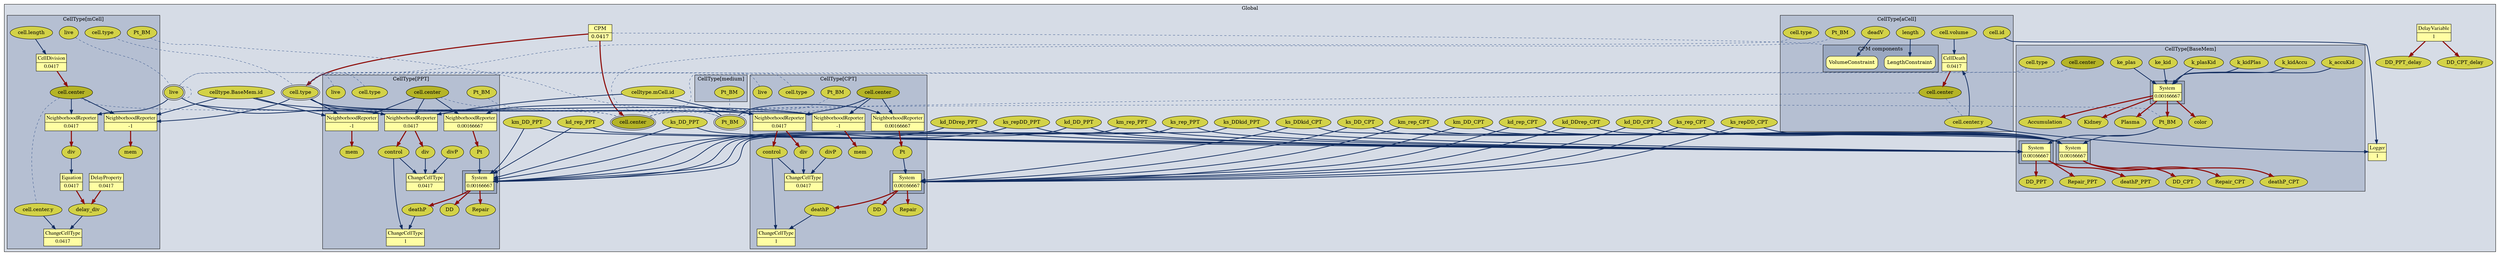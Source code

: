digraph {
compound=true;
subgraph cluster{
labelloc="t";label="Global";bgcolor="#2341782f"
node[style=filled,fillcolor="#fffea3"]
DelayVariable_0_1[ shape=plain, label=<<font face="times" point-size="15"><table cellborder="0" border="1" cellspacing="0" cellpadding="3" align="center">
<tr><td>DelayVariable</td></tr>
<hr/>
<tr><td>1</td></tr></table></font>>, URL="morph://MorpheusModel/Global/DelayVariable[0]" ]
DelayVariable_0_1[ shape=plain, label=<<font face="times" point-size="15"><table cellborder="0" border="1" cellspacing="0" cellpadding="3" align="center">
<tr><td>DelayVariable</td></tr>
<hr/>
<tr><td>1</td></tr></table></font>>, URL="morph://MorpheusModel/Global/DelayVariable[1]" ]
CPM_0_0_0417 [shape=record, label="{CPM|0.0417}", URL="morph://MorpheusModel/CPM" ]
Logger_0_1[ shape=plain, label=<<font face="times" point-size="15"><table cellborder="0" border="1" cellspacing="0" cellpadding="3" align="center">
<tr><td>Logger</td></tr>
<hr/>
<tr><td>1</td></tr></table></font>>, URL="morph://MorpheusModel/Analysis/Logger" ]
DD_CPT_delay_0[label="DD_CPT_delay", fillcolor="#d3d247"]
DD_PPT_delay_0[label="DD_PPT_delay", fillcolor="#d3d247"]
Pt_BM_0[label="Pt_BM", fillcolor="#d3d247",peripheries=2]
cell_center_0[label="cell.center", fillcolor="#b5b426",peripheries=2]
cell_type_0[label="cell.type", fillcolor="#d3d247",peripheries=2]
celltype_BaseMem_id_0[label="celltype.BaseMem.id", fillcolor="#d3d247"]
celltype_mCell_id_0[label="celltype.mCell.id", fillcolor="#d3d247"]
kd_DD_CPT_0[label="kd_DD_CPT", fillcolor="#d3d247", URL="morph://MorpheusModel/Global/Constant[13]"]
kd_DD_PPT_0[label="kd_DD_PPT", fillcolor="#d3d247", URL="morph://MorpheusModel/Global/Constant[4]"]
kd_DDrep_CPT_0[label="kd_DDrep_CPT", fillcolor="#d3d247", URL="morph://MorpheusModel/Global/Constant[12]"]
kd_DDrep_PPT_0[label="kd_DDrep_PPT", fillcolor="#d3d247", URL="morph://MorpheusModel/Global/Constant[3]"]
kd_rep_CPT_0[label="kd_rep_CPT", fillcolor="#d3d247", URL="morph://MorpheusModel/Global/Constant[16]"]
kd_rep_PPT_0[label="kd_rep_PPT", fillcolor="#d3d247", URL="morph://MorpheusModel/Global/Constant[7]"]
km_DD_CPT_0[label="km_DD_CPT", fillcolor="#d3d247", URL="morph://MorpheusModel/Global/Constant[17]"]
km_DD_PPT_0[label="km_DD_PPT", fillcolor="#d3d247", URL="morph://MorpheusModel/Global/Constant[8]"]
km_rep_CPT_0[label="km_rep_CPT", fillcolor="#d3d247", URL="morph://MorpheusModel/Global/Constant[18]"]
km_rep_PPT_0[label="km_rep_PPT", fillcolor="#d3d247", URL="morph://MorpheusModel/Global/Constant[9]"]
ks_DD_CPT_0[label="ks_DD_CPT", fillcolor="#d3d247", URL="morph://MorpheusModel/Global/Constant[10]"]
ks_DD_PPT_0[label="ks_DD_PPT", fillcolor="#d3d247", URL="morph://MorpheusModel/Global/Constant[1]"]
ks_DDkid_CPT_0[label="ks_DDkid_CPT", fillcolor="#d3d247", URL="morph://MorpheusModel/Global/Constant[11]"]
ks_DDkid_PPT_0[label="ks_DDkid_PPT", fillcolor="#d3d247", URL="morph://MorpheusModel/Global/Constant[2]"]
ks_repDD_CPT_0[label="ks_repDD_CPT", fillcolor="#d3d247", URL="morph://MorpheusModel/Global/Constant[15]"]
ks_repDD_PPT_0[label="ks_repDD_PPT", fillcolor="#d3d247", URL="morph://MorpheusModel/Global/Constant[6]"]
ks_rep_CPT_0[label="ks_rep_CPT", fillcolor="#d3d247", URL="morph://MorpheusModel/Global/Constant[14]"]
ks_rep_PPT_0[label="ks_rep_PPT", fillcolor="#d3d247", URL="morph://MorpheusModel/Global/Constant[5]"]
live_0[label="live", fillcolor="#d3d247",peripheries=2]
subgraph cluster_1 {
label="CellType[CPT]";
ChangeCellType_1_1[ shape=plain, label=<<font face="times" point-size="15"><table cellborder="0" border="1" cellspacing="0" cellpadding="3" align="center">
<tr><td>ChangeCellType</td></tr>
<hr/>
<tr><td>1</td></tr></table></font>>, URL="morph://MorpheusModel/CellTypes/CellType[0]/ChangeCellType[0]" ]
ChangeCellType_1_0_0417[ shape=plain, label=<<font face="times" point-size="15"><table cellborder="0" border="1" cellspacing="0" cellpadding="3" align="center">
<tr><td>ChangeCellType</td></tr>
<hr/>
<tr><td>0.0417</td></tr></table></font>>, URL="morph://MorpheusModel/CellTypes/CellType[0]/ChangeCellType[1]" ]
NeighborhoodReporter_1_0_0417[ shape=plain, label=<<font face="times" point-size="15"><table cellborder="0" border="1" cellspacing="0" cellpadding="3" align="center">
<tr><td>NeighborhoodReporter</td></tr>
<hr/>
<tr><td>0.0417</td></tr></table></font>>, URL="morph://MorpheusModel/CellTypes/CellType[0]/NeighborhoodReporter[0]" ]
NeighborhoodReporter_1_0_0417[ shape=plain, label=<<font face="times" point-size="15"><table cellborder="0" border="1" cellspacing="0" cellpadding="3" align="center">
<tr><td>NeighborhoodReporter</td></tr>
<hr/>
<tr><td>0.0417</td></tr></table></font>>, URL="morph://MorpheusModel/CellTypes/CellType[0]/NeighborhoodReporter[1]" ]
NeighborhoodReporter_1_0[ shape=plain, label=<<font face="times" point-size="15"><table cellborder="0" border="1" cellspacing="0" cellpadding="3" align="center">
<tr><td>NeighborhoodReporter</td></tr>
<hr/>
<tr><td>-1</td></tr></table></font>>, URL="morph://MorpheusModel/CellTypes/CellType[0]/NeighborhoodReporter[2]" ]
NeighborhoodReporter_1_0_0016666666667[ shape=plain, label=<<font face="times" point-size="15"><table cellborder="0" border="1" cellspacing="0" cellpadding="3" align="center">
<tr><td>NeighborhoodReporter</td></tr>
<hr/>
<tr><td>0.00166667</td></tr></table></font>>, URL="morph://MorpheusModel/CellTypes/CellType[0]/NeighborhoodReporter[3]" ]
DD_1[label="DD", fillcolor="#d3d247", URL="morph://MorpheusModel/CellTypes/CellType[0]/Property[6]"]
Pt_1[label="Pt", fillcolor="#d3d247", URL="morph://MorpheusModel/CellTypes/CellType[0]/Property[8]"]
Pt_BM_1[label="Pt_BM", fillcolor="#d3d247", URL="morph://MorpheusModel/CellTypes/CellType[0]/Property[10]"]
Repair_1[label="Repair", fillcolor="#d3d247", URL="morph://MorpheusModel/CellTypes/CellType[0]/Property[7]"]
cell_center_1[label="cell.center", fillcolor="#b5b426"]
cell_type_1[label="cell.type", fillcolor="#d3d247", URL="morph://MorpheusModel/CellTypes/CellType[0]"]
control_1[label="control", fillcolor="#d3d247", URL="morph://MorpheusModel/CellTypes/CellType[0]/Property[4]"]
deathP_1[label="deathP", fillcolor="#d3d247", URL="morph://MorpheusModel/CellTypes/CellType[0]/Property[0]"]
div_1[label="div", fillcolor="#d3d247", URL="morph://MorpheusModel/CellTypes/CellType[0]/Property[3]"]
divP_1[label="divP", fillcolor="#d3d247", URL="morph://MorpheusModel/CellTypes/CellType[0]/Property[1]"]
live_1[label="live", fillcolor="#d3d247", URL="morph://MorpheusModel/CellTypes/CellType[0]/Property[2]"]
mem_1[label="mem", fillcolor="#d3d247", URL="morph://MorpheusModel/CellTypes/CellType[0]/Property[5]"]
subgraph cluster_9 {
label="";
System_9_0_0016666666667[ shape=plain, label=<<font face="times" point-size="15"><table cellborder="0" border="1" cellspacing="0" cellpadding="3" align="center">
<tr><td>System</td></tr>
<hr/>
<tr><td>0.00166667</td></tr></table></font>>, URL="morph://MorpheusModel/CellTypes/CellType[0]/System" ]
}
}
subgraph cluster_2 {
label="CellType[PPT]";
ChangeCellType_2_1[ shape=plain, label=<<font face="times" point-size="15"><table cellborder="0" border="1" cellspacing="0" cellpadding="3" align="center">
<tr><td>ChangeCellType</td></tr>
<hr/>
<tr><td>1</td></tr></table></font>>, URL="morph://MorpheusModel/CellTypes/CellType[1]/ChangeCellType[0]" ]
ChangeCellType_2_0_0417[ shape=plain, label=<<font face="times" point-size="15"><table cellborder="0" border="1" cellspacing="0" cellpadding="3" align="center">
<tr><td>ChangeCellType</td></tr>
<hr/>
<tr><td>0.0417</td></tr></table></font>>, URL="morph://MorpheusModel/CellTypes/CellType[1]/ChangeCellType[1]" ]
NeighborhoodReporter_2_0_0417[ shape=plain, label=<<font face="times" point-size="15"><table cellborder="0" border="1" cellspacing="0" cellpadding="3" align="center">
<tr><td>NeighborhoodReporter</td></tr>
<hr/>
<tr><td>0.0417</td></tr></table></font>>, URL="morph://MorpheusModel/CellTypes/CellType[1]/NeighborhoodReporter[0]" ]
NeighborhoodReporter_2_0_0417[ shape=plain, label=<<font face="times" point-size="15"><table cellborder="0" border="1" cellspacing="0" cellpadding="3" align="center">
<tr><td>NeighborhoodReporter</td></tr>
<hr/>
<tr><td>0.0417</td></tr></table></font>>, URL="morph://MorpheusModel/CellTypes/CellType[1]/NeighborhoodReporter[1]" ]
NeighborhoodReporter_2_0[ shape=plain, label=<<font face="times" point-size="15"><table cellborder="0" border="1" cellspacing="0" cellpadding="3" align="center">
<tr><td>NeighborhoodReporter</td></tr>
<hr/>
<tr><td>-1</td></tr></table></font>>, URL="morph://MorpheusModel/CellTypes/CellType[1]/NeighborhoodReporter[2]" ]
NeighborhoodReporter_2_0_0016666666667[ shape=plain, label=<<font face="times" point-size="15"><table cellborder="0" border="1" cellspacing="0" cellpadding="3" align="center">
<tr><td>NeighborhoodReporter</td></tr>
<hr/>
<tr><td>0.00166667</td></tr></table></font>>, URL="morph://MorpheusModel/CellTypes/CellType[1]/NeighborhoodReporter[3]" ]
DD_2[label="DD", fillcolor="#d3d247", URL="morph://MorpheusModel/CellTypes/CellType[1]/Property[6]"]
Pt_2[label="Pt", fillcolor="#d3d247", URL="morph://MorpheusModel/CellTypes/CellType[1]/Property[8]"]
Pt_BM_2[label="Pt_BM", fillcolor="#d3d247", URL="morph://MorpheusModel/CellTypes/CellType[1]/Property[10]"]
Repair_2[label="Repair", fillcolor="#d3d247", URL="morph://MorpheusModel/CellTypes/CellType[1]/Property[7]"]
cell_center_2[label="cell.center", fillcolor="#b5b426"]
cell_type_2[label="cell.type", fillcolor="#d3d247", URL="morph://MorpheusModel/CellTypes/CellType[1]"]
control_2[label="control", fillcolor="#d3d247", URL="morph://MorpheusModel/CellTypes/CellType[1]/Property[4]"]
deathP_2[label="deathP", fillcolor="#d3d247", URL="morph://MorpheusModel/CellTypes/CellType[1]/Property[0]"]
div_2[label="div", fillcolor="#d3d247", URL="morph://MorpheusModel/CellTypes/CellType[1]/Property[3]"]
divP_2[label="divP", fillcolor="#d3d247", URL="morph://MorpheusModel/CellTypes/CellType[1]/Property[1]"]
live_2[label="live", fillcolor="#d3d247", URL="morph://MorpheusModel/CellTypes/CellType[1]/Property[2]"]
mem_2[label="mem", fillcolor="#d3d247", URL="morph://MorpheusModel/CellTypes/CellType[1]/Property[5]"]
subgraph cluster_12 {
label="";
System_12_0_0016666666667[ shape=plain, label=<<font face="times" point-size="15"><table cellborder="0" border="1" cellspacing="0" cellpadding="3" align="center">
<tr><td>System</td></tr>
<hr/>
<tr><td>0.00166667</td></tr></table></font>>, URL="morph://MorpheusModel/CellTypes/CellType[1]/System" ]
}
subgraph cluster_13 {
label="";
}
subgraph cluster_14 {
label="";
}
}
subgraph cluster_3 {
label="CellType[medium]";
Pt_BM_3[label="Pt_BM", fillcolor="#d3d247", URL="morph://MorpheusModel/CellTypes/CellType[2]/Property[1]"]
}
subgraph cluster_4 {
label="CellType[aCell]";
CellDeath_4_0_0417[ shape=plain, label=<<font face="times" point-size="15"><table cellborder="0" border="1" cellspacing="0" cellpadding="3" align="center">
<tr><td>CellDeath</td></tr>
<hr/>
<tr><td>0.0417</td></tr></table></font>>, URL="morph://MorpheusModel/CellTypes/CellType[3]/CellDeath[0]" ]
CellDeath_4_0_0417[ shape=plain, label=<<font face="times" point-size="15"><table cellborder="0" border="1" cellspacing="0" cellpadding="3" align="center">
<tr><td>CellDeath</td></tr>
<hr/>
<tr><td>0.0417</td></tr></table></font>>, URL="morph://MorpheusModel/CellTypes/CellType[3]/CellDeath[1]" ]
subgraph cluster_cpm4 {
label="CPM components";
VolumeConstraint_4[ shape=Mrecord, label=" VolumeConstraint", URL="morph://MorpheusModel/CellTypes/CellType[3]/VolumeConstraint"];
LengthConstraint_4[ shape=Mrecord, label=" LengthConstraint", URL="morph://MorpheusModel/CellTypes/CellType[3]/LengthConstraint"];
}
Pt_BM_4[label="Pt_BM", fillcolor="#d3d247", URL="morph://MorpheusModel/CellTypes/CellType[3]/Property[8]"]
cell_center_4[label="cell.center", fillcolor="#b5b426"]
cell_center_y_4[label="cell.center.y", fillcolor="#d3d247"]
cell_id_4[label="cell.id", fillcolor="#d3d247"]
cell_type_4[label="cell.type", fillcolor="#d3d247", URL="morph://MorpheusModel/CellTypes/CellType[3]"]
cell_volume_4[label="cell.volume", fillcolor="#d3d247"]
deadV_4[label="deadV", fillcolor="#d3d247", URL="morph://MorpheusModel/CellTypes/CellType[3]/Property[5]"]
length_4[label="length", fillcolor="#d3d247", URL="morph://MorpheusModel/CellTypes/CellType[3]/Property[1]"]
subgraph cluster_7 {
label="";
}
subgraph cluster_10 {
label="";
}
}
subgraph cluster_5 {
label="CellType[mCell]";
CellDivision_5_0_0417[ shape=plain, label=<<font face="times" point-size="15"><table cellborder="0" border="1" cellspacing="0" cellpadding="3" align="center">
<tr><td>CellDivision</td></tr>
<hr/>
<tr><td>0.0417</td></tr></table></font>>, URL="morph://MorpheusModel/CellTypes/CellType[4]/CellDivision" ]
ChangeCellType_5_0_0417[ shape=plain, label=<<font face="times" point-size="15"><table cellborder="0" border="1" cellspacing="0" cellpadding="3" align="center">
<tr><td>ChangeCellType</td></tr>
<hr/>
<tr><td>0.0417</td></tr></table></font>>, URL="morph://MorpheusModel/CellTypes/CellType[4]/ChangeCellType[0]" ]
ChangeCellType_5_0_0417[ shape=plain, label=<<font face="times" point-size="15"><table cellborder="0" border="1" cellspacing="0" cellpadding="3" align="center">
<tr><td>ChangeCellType</td></tr>
<hr/>
<tr><td>0.0417</td></tr></table></font>>, URL="morph://MorpheusModel/CellTypes/CellType[4]/ChangeCellType[1]" ]
NeighborhoodReporter_5_0_0417[ shape=plain, label=<<font face="times" point-size="15"><table cellborder="0" border="1" cellspacing="0" cellpadding="3" align="center">
<tr><td>NeighborhoodReporter</td></tr>
<hr/>
<tr><td>0.0417</td></tr></table></font>>, URL="morph://MorpheusModel/CellTypes/CellType[4]/NeighborhoodReporter[0]" ]
NeighborhoodReporter_5_0[ shape=plain, label=<<font face="times" point-size="15"><table cellborder="0" border="1" cellspacing="0" cellpadding="3" align="center">
<tr><td>NeighborhoodReporter</td></tr>
<hr/>
<tr><td>-1</td></tr></table></font>>, URL="morph://MorpheusModel/CellTypes/CellType[4]/NeighborhoodReporter[1]" ]
DelayProperty_5_0_0417[ shape=plain, label=<<font face="times" point-size="15"><table cellborder="0" border="1" cellspacing="0" cellpadding="3" align="center">
<tr><td>DelayProperty</td></tr>
<hr/>
<tr><td>0.0417</td></tr></table></font>>, URL="morph://MorpheusModel/CellTypes/CellType[4]/DelayProperty" ]
Equation_5_0_0417[ shape=plain, label=<<font face="times" point-size="15"><table cellborder="0" border="1" cellspacing="0" cellpadding="3" align="center">
<tr><td>Equation</td></tr>
<hr/>
<tr><td>0.0417</td></tr></table></font>>, URL="morph://MorpheusModel/CellTypes/CellType[4]/Equation" ]
Pt_BM_5[label="Pt_BM", fillcolor="#d3d247", URL="morph://MorpheusModel/CellTypes/CellType[4]/Property[7]"]
cell_center_5[label="cell.center", fillcolor="#b5b426"]
cell_center_y_5[label="cell.center.y", fillcolor="#d3d247"]
cell_length_5[label="cell.length", fillcolor="#d3d247"]
cell_type_5[label="cell.type", fillcolor="#d3d247", URL="morph://MorpheusModel/CellTypes/CellType[4]"]
delay_div_5[label="delay_div", fillcolor="#d3d247"]
div_5[label="div", fillcolor="#d3d247", URL="morph://MorpheusModel/CellTypes/CellType[4]/Property[0]"]
live_5[label="live", fillcolor="#d3d247", URL="morph://MorpheusModel/CellTypes/CellType[4]/Property[1]"]
mem_5[label="mem", fillcolor="#d3d247", URL="morph://MorpheusModel/CellTypes/CellType[4]/Property[4]"]
subgraph cluster_8 {
label="";
}
subgraph cluster_11 {
label="";
}
}
subgraph cluster_6 {
label="CellType[BaseMem]";
Accumulation_6[label="Accumulation", fillcolor="#d3d247", URL="morph://MorpheusModel/CellTypes/CellType[5]/Property[3]"]
DD_CPT_6[label="DD_CPT", fillcolor="#d3d247", URL="morph://MorpheusModel/CellTypes/CellType[5]/Property[12]"]
DD_PPT_6[label="DD_PPT", fillcolor="#d3d247", URL="morph://MorpheusModel/CellTypes/CellType[5]/Property[14]"]
Kidney_6[label="Kidney", fillcolor="#d3d247", URL="morph://MorpheusModel/CellTypes/CellType[5]/Property[2]"]
Plasma_6[label="Plasma", fillcolor="#d3d247", URL="morph://MorpheusModel/CellTypes/CellType[5]/Property[1]"]
Pt_BM_6[label="Pt_BM", fillcolor="#d3d247", URL="morph://MorpheusModel/CellTypes/CellType[5]/Property[4]"]
Repair_CPT_6[label="Repair_CPT", fillcolor="#d3d247", URL="morph://MorpheusModel/CellTypes/CellType[5]/Property[13]"]
Repair_PPT_6[label="Repair_PPT", fillcolor="#d3d247", URL="morph://MorpheusModel/CellTypes/CellType[5]/Property[15]"]
cell_center_6[label="cell.center", fillcolor="#b5b426"]
cell_type_6[label="cell.type", fillcolor="#d3d247", URL="morph://MorpheusModel/CellTypes/CellType[5]"]
color_6[label="color", fillcolor="#d3d247", URL="morph://MorpheusModel/CellTypes/CellType[5]/Property[0]"]
deathP_CPT_6[label="deathP_CPT", fillcolor="#d3d247", URL="morph://MorpheusModel/CellTypes/CellType[5]/Property[17]"]
deathP_PPT_6[label="deathP_PPT", fillcolor="#d3d247", URL="morph://MorpheusModel/CellTypes/CellType[5]/Property[16]"]
k_accuKid_6[label="k_accuKid", fillcolor="#d3d247", URL="morph://MorpheusModel/CellTypes/CellType[5]/Property[8]"]
k_kidAccu_6[label="k_kidAccu", fillcolor="#d3d247", URL="morph://MorpheusModel/CellTypes/CellType[5]/Property[9]"]
k_kidPlas_6[label="k_kidPlas", fillcolor="#d3d247", URL="morph://MorpheusModel/CellTypes/CellType[5]/Property[5]"]
k_plasKid_6[label="k_plasKid", fillcolor="#d3d247", URL="morph://MorpheusModel/CellTypes/CellType[5]/Property[6]"]
ke_kid_6[label="ke_kid", fillcolor="#d3d247", URL="morph://MorpheusModel/CellTypes/CellType[5]/Property[10]"]
ke_plas_6[label="ke_plas", fillcolor="#d3d247", URL="morph://MorpheusModel/CellTypes/CellType[5]/Property[7]"]
subgraph cluster_15 {
label="";
System_15_0_0016666666667[ shape=plain, label=<<font face="times" point-size="15"><table cellborder="0" border="1" cellspacing="0" cellpadding="3" align="center">
<tr><td>System</td></tr>
<hr/>
<tr><td>0.00166667</td></tr></table></font>>, URL="morph://MorpheusModel/CellTypes/CellType[5]/System[0]" ]
}
subgraph cluster_16 {
label="";
System_16_0_0016666666667[ shape=plain, label=<<font face="times" point-size="15"><table cellborder="0" border="1" cellspacing="0" cellpadding="3" align="center">
<tr><td>System</td></tr>
<hr/>
<tr><td>0.00166667</td></tr></table></font>>, URL="morph://MorpheusModel/CellTypes/CellType[5]/System[1]" ]
}
subgraph cluster_17 {
label="";
System_17_0_0016666666667[ shape=plain, label=<<font face="times" point-size="15"><table cellborder="0" border="1" cellspacing="0" cellpadding="3" align="center">
<tr><td>System</td></tr>
<hr/>
<tr><td>0.00166667</td></tr></table></font>>, URL="morph://MorpheusModel/CellTypes/CellType[5]/System[2]" ]
}
}
}
CPM_0_0_0417 -> VolumeConstraint_4 [dir=none, style="dashed", penwidth=1, color="#38568c",lhead=cluster_cpm4] 

CPM_0_0_0417 -> cell_center_0 [penwidth=3, color="#8f100d"] 

CPM_0_0_0417 -> cell_type_0 [penwidth=3, color="#8f100d"] 

CellDeath_4_0_0417 -> cell_center_4 [penwidth=3, color="#8f100d"] 

CellDivision_5_0_0417 -> cell_center_5 [penwidth=3, color="#8f100d"] 

DelayProperty_5_0_0417 -> delay_div_5 [penwidth=3, color="#8f100d"] 

DelayVariable_0_1 -> DD_CPT_delay_0 [penwidth=3, color="#8f100d"] 

DelayVariable_0_1 -> DD_PPT_delay_0 [penwidth=3, color="#8f100d"] 

Equation_5_0_0417 -> delay_div_5 [penwidth=3, color="#8f100d"] 

NeighborhoodReporter_1_0 -> mem_1 [penwidth=3, color="#8f100d"] 

NeighborhoodReporter_1_0_0016666666667 -> Pt_1 [penwidth=3, color="#8f100d"] 

NeighborhoodReporter_1_0_0417 -> control_1 [penwidth=3, color="#8f100d"] 

NeighborhoodReporter_1_0_0417 -> div_1 [penwidth=3, color="#8f100d"] 

NeighborhoodReporter_2_0 -> mem_2 [penwidth=3, color="#8f100d"] 

NeighborhoodReporter_2_0_0016666666667 -> Pt_2 [penwidth=3, color="#8f100d"] 

NeighborhoodReporter_2_0_0417 -> control_2 [penwidth=3, color="#8f100d"] 

NeighborhoodReporter_2_0_0417 -> div_2 [penwidth=3, color="#8f100d"] 

NeighborhoodReporter_5_0 -> mem_5 [penwidth=3, color="#8f100d"] 

NeighborhoodReporter_5_0_0417 -> div_5 [penwidth=3, color="#8f100d"] 

Pt_1 -> System_9_0_0016666666667 [penwidth=2, color="#112c5f"] 

Pt_2 -> System_12_0_0016666666667 [penwidth=2, color="#112c5f"] 

Pt_BM_0 -> NeighborhoodReporter_1_0_0016666666667 [penwidth=2, color="#112c5f"] 

Pt_BM_0 -> NeighborhoodReporter_2_0_0016666666667 [penwidth=2, color="#112c5f"] 

Pt_BM_1 -> Pt_BM_0 [dir=none, style="dashed", penwidth=1, color="#38568c"] 

Pt_BM_2 -> Pt_BM_0 [dir=none, style="dashed", penwidth=1, color="#38568c"] 

Pt_BM_3 -> Pt_BM_0 [dir=none, style="dashed", penwidth=1, color="#38568c"] 

Pt_BM_4 -> Pt_BM_0 [dir=none, style="dashed", penwidth=1, color="#38568c"] 

Pt_BM_5 -> Pt_BM_0 [dir=none, style="dashed", penwidth=1, color="#38568c"] 

Pt_BM_6 -> Pt_BM_0 [dir=none, style="dashed", penwidth=1, color="#38568c"] 

Pt_BM_6 -> System_16_0_0016666666667 [penwidth=2, color="#112c5f"] 

Pt_BM_6 -> System_17_0_0016666666667 [penwidth=2, color="#112c5f"] 

System_12_0_0016666666667 -> DD_2 [penwidth=3, color="#8f100d"] 

System_12_0_0016666666667 -> Repair_2 [penwidth=3, color="#8f100d"] 

System_12_0_0016666666667 -> deathP_2 [penwidth=3, color="#8f100d"] 

System_15_0_0016666666667 -> Accumulation_6 [penwidth=3, color="#8f100d"] 

System_15_0_0016666666667 -> Kidney_6 [penwidth=3, color="#8f100d"] 

System_15_0_0016666666667 -> Plasma_6 [penwidth=3, color="#8f100d"] 

System_15_0_0016666666667 -> Pt_BM_6 [penwidth=3, color="#8f100d"] 

System_15_0_0016666666667 -> color_6 [penwidth=3, color="#8f100d"] 

System_16_0_0016666666667 -> DD_CPT_6 [penwidth=3, color="#8f100d"] 

System_16_0_0016666666667 -> Repair_CPT_6 [penwidth=3, color="#8f100d"] 

System_16_0_0016666666667 -> deathP_CPT_6 [penwidth=3, color="#8f100d"] 

System_17_0_0016666666667 -> DD_PPT_6 [penwidth=3, color="#8f100d"] 

System_17_0_0016666666667 -> Repair_PPT_6 [penwidth=3, color="#8f100d"] 

System_17_0_0016666666667 -> deathP_PPT_6 [penwidth=3, color="#8f100d"] 

System_9_0_0016666666667 -> DD_1 [penwidth=3, color="#8f100d"] 

System_9_0_0016666666667 -> Repair_1 [penwidth=3, color="#8f100d"] 

System_9_0_0016666666667 -> deathP_1 [penwidth=3, color="#8f100d"] 

cell_center_1 -> NeighborhoodReporter_1_0 [penwidth=2, color="#112c5f"] 

cell_center_1 -> NeighborhoodReporter_1_0_0016666666667 [penwidth=2, color="#112c5f"] 

cell_center_1 -> NeighborhoodReporter_1_0_0417 [penwidth=2, color="#112c5f"] 

cell_center_1 -> cell_center_0 [dir=none, style="dashed", penwidth=1, color="#38568c"] 

cell_center_2 -> NeighborhoodReporter_2_0 [penwidth=2, color="#112c5f"] 

cell_center_2 -> NeighborhoodReporter_2_0_0016666666667 [penwidth=2, color="#112c5f"] 

cell_center_2 -> NeighborhoodReporter_2_0_0417 [penwidth=2, color="#112c5f"] 

cell_center_2 -> cell_center_0 [dir=none, style="dashed", penwidth=1, color="#38568c"] 

cell_center_4 -> cell_center_0 [dir=none, style="dashed", penwidth=1, color="#38568c"] 

cell_center_4 -> cell_center_y_4 [dir=none, style="dashed", penwidth=1, color="#38568c"] 

cell_center_5 -> NeighborhoodReporter_5_0 [penwidth=2, color="#112c5f"] 

cell_center_5 -> NeighborhoodReporter_5_0_0417 [penwidth=2, color="#112c5f"] 

cell_center_5 -> cell_center_0 [dir=none, style="dashed", penwidth=1, color="#38568c"] 

cell_center_5 -> cell_center_y_5 [dir=none, style="dashed", penwidth=1, color="#38568c"] 

cell_center_6 -> cell_center_0 [dir=none, style="dashed", penwidth=1, color="#38568c"] 

cell_center_y_4 -> CellDeath_4_0_0417 [penwidth=2, color="#112c5f"] 

cell_center_y_4 -> Logger_0_1 [penwidth=2, color="#112c5f"] 

cell_center_y_5 -> ChangeCellType_5_0_0417 [penwidth=2, color="#112c5f"] 

cell_id_4 -> Logger_0_1 [penwidth=2, color="#112c5f"] 

cell_length_5 -> CellDivision_5_0_0417 [penwidth=2, color="#112c5f"] 

cell_type_0 -> NeighborhoodReporter_1_0 [penwidth=2, color="#112c5f"] 

cell_type_0 -> NeighborhoodReporter_1_0_0417 [penwidth=2, color="#112c5f"] 

cell_type_0 -> NeighborhoodReporter_2_0 [penwidth=2, color="#112c5f"] 

cell_type_0 -> NeighborhoodReporter_2_0_0417 [penwidth=2, color="#112c5f"] 

cell_type_0 -> NeighborhoodReporter_5_0 [penwidth=2, color="#112c5f"] 

cell_type_1 -> cell_type_0 [dir=none, style="dashed", penwidth=1, color="#38568c"] 

cell_type_2 -> cell_type_0 [dir=none, style="dashed", penwidth=1, color="#38568c"] 

cell_type_4 -> cell_type_0 [dir=none, style="dashed", penwidth=1, color="#38568c"] 

cell_type_5 -> cell_type_0 [dir=none, style="dashed", penwidth=1, color="#38568c"] 

cell_type_6 -> cell_type_0 [dir=none, style="dashed", penwidth=1, color="#38568c"] 

cell_volume_4 -> CellDeath_4_0_0417 [penwidth=2, color="#112c5f"] 

celltype_BaseMem_id_0 -> NeighborhoodReporter_1_0 [penwidth=2, color="#112c5f"] 

celltype_BaseMem_id_0 -> NeighborhoodReporter_2_0 [penwidth=2, color="#112c5f"] 

celltype_BaseMem_id_0 -> NeighborhoodReporter_5_0 [penwidth=2, color="#112c5f"] 

celltype_mCell_id_0 -> NeighborhoodReporter_1_0_0417 [penwidth=2, color="#112c5f"] 

celltype_mCell_id_0 -> NeighborhoodReporter_2_0_0417 [penwidth=2, color="#112c5f"] 

control_1 -> ChangeCellType_1_0_0417 [penwidth=2, color="#112c5f"] 

control_1 -> ChangeCellType_1_1 [penwidth=2, color="#112c5f"] 

control_2 -> ChangeCellType_2_0_0417 [penwidth=2, color="#112c5f"] 

control_2 -> ChangeCellType_2_1 [penwidth=2, color="#112c5f"] 

deadV_4 -> VolumeConstraint_4 [penwidth=2, color="#112c5f"] 

deathP_1 -> ChangeCellType_1_1 [penwidth=2, color="#112c5f"] 

deathP_2 -> ChangeCellType_2_1 [penwidth=2, color="#112c5f"] 

delay_div_5 -> ChangeCellType_5_0_0417 [penwidth=2, color="#112c5f"] 

divP_1 -> ChangeCellType_1_0_0417 [penwidth=2, color="#112c5f"] 

divP_2 -> ChangeCellType_2_0_0417 [penwidth=2, color="#112c5f"] 

div_1 -> ChangeCellType_1_0_0417 [penwidth=2, color="#112c5f"] 

div_2 -> ChangeCellType_2_0_0417 [penwidth=2, color="#112c5f"] 

div_5 -> Equation_5_0_0417 [penwidth=2, color="#112c5f"] 

k_accuKid_6 -> System_15_0_0016666666667 [penwidth=2, color="#112c5f"] 

k_kidAccu_6 -> System_15_0_0016666666667 [penwidth=2, color="#112c5f"] 

k_kidPlas_6 -> System_15_0_0016666666667 [penwidth=2, color="#112c5f"] 

k_plasKid_6 -> System_15_0_0016666666667 [penwidth=2, color="#112c5f"] 

kd_DD_CPT_0 -> System_16_0_0016666666667 [penwidth=2, color="#112c5f"] 

kd_DD_CPT_0 -> System_9_0_0016666666667 [penwidth=2, color="#112c5f"] 

kd_DD_PPT_0 -> System_12_0_0016666666667 [penwidth=2, color="#112c5f"] 

kd_DD_PPT_0 -> System_17_0_0016666666667 [penwidth=2, color="#112c5f"] 

kd_DDrep_CPT_0 -> System_16_0_0016666666667 [penwidth=2, color="#112c5f"] 

kd_DDrep_CPT_0 -> System_9_0_0016666666667 [penwidth=2, color="#112c5f"] 

kd_DDrep_PPT_0 -> System_12_0_0016666666667 [penwidth=2, color="#112c5f"] 

kd_DDrep_PPT_0 -> System_17_0_0016666666667 [penwidth=2, color="#112c5f"] 

kd_rep_CPT_0 -> System_16_0_0016666666667 [penwidth=2, color="#112c5f"] 

kd_rep_CPT_0 -> System_9_0_0016666666667 [penwidth=2, color="#112c5f"] 

kd_rep_PPT_0 -> System_12_0_0016666666667 [penwidth=2, color="#112c5f"] 

kd_rep_PPT_0 -> System_17_0_0016666666667 [penwidth=2, color="#112c5f"] 

ke_kid_6 -> System_15_0_0016666666667 [penwidth=2, color="#112c5f"] 

ke_plas_6 -> System_15_0_0016666666667 [penwidth=2, color="#112c5f"] 

km_DD_CPT_0 -> System_16_0_0016666666667 [penwidth=2, color="#112c5f"] 

km_DD_CPT_0 -> System_9_0_0016666666667 [penwidth=2, color="#112c5f"] 

km_DD_PPT_0 -> System_12_0_0016666666667 [penwidth=2, color="#112c5f"] 

km_DD_PPT_0 -> System_17_0_0016666666667 [penwidth=2, color="#112c5f"] 

km_rep_CPT_0 -> System_16_0_0016666666667 [penwidth=2, color="#112c5f"] 

km_rep_CPT_0 -> System_9_0_0016666666667 [penwidth=2, color="#112c5f"] 

km_rep_PPT_0 -> System_12_0_0016666666667 [penwidth=2, color="#112c5f"] 

km_rep_PPT_0 -> System_17_0_0016666666667 [penwidth=2, color="#112c5f"] 

ks_DD_CPT_0 -> System_16_0_0016666666667 [penwidth=2, color="#112c5f"] 

ks_DD_CPT_0 -> System_9_0_0016666666667 [penwidth=2, color="#112c5f"] 

ks_DD_PPT_0 -> System_12_0_0016666666667 [penwidth=2, color="#112c5f"] 

ks_DD_PPT_0 -> System_17_0_0016666666667 [penwidth=2, color="#112c5f"] 

ks_DDkid_CPT_0 -> System_16_0_0016666666667 [penwidth=2, color="#112c5f"] 

ks_DDkid_CPT_0 -> System_9_0_0016666666667 [penwidth=2, color="#112c5f"] 

ks_DDkid_PPT_0 -> System_12_0_0016666666667 [penwidth=2, color="#112c5f"] 

ks_DDkid_PPT_0 -> System_17_0_0016666666667 [penwidth=2, color="#112c5f"] 

ks_repDD_CPT_0 -> System_16_0_0016666666667 [penwidth=2, color="#112c5f"] 

ks_repDD_CPT_0 -> System_9_0_0016666666667 [penwidth=2, color="#112c5f"] 

ks_repDD_PPT_0 -> System_12_0_0016666666667 [penwidth=2, color="#112c5f"] 

ks_repDD_PPT_0 -> System_17_0_0016666666667 [penwidth=2, color="#112c5f"] 

ks_rep_CPT_0 -> System_16_0_0016666666667 [penwidth=2, color="#112c5f"] 

ks_rep_CPT_0 -> System_9_0_0016666666667 [penwidth=2, color="#112c5f"] 

ks_rep_PPT_0 -> System_12_0_0016666666667 [penwidth=2, color="#112c5f"] 

ks_rep_PPT_0 -> System_17_0_0016666666667 [penwidth=2, color="#112c5f"] 

length_4 -> LengthConstraint_4 [penwidth=2, color="#112c5f"] 

live_0 -> NeighborhoodReporter_1_0_0417 [penwidth=2, color="#112c5f"] 

live_0 -> NeighborhoodReporter_2_0_0417 [penwidth=2, color="#112c5f"] 

live_0 -> NeighborhoodReporter_5_0_0417 [penwidth=2, color="#112c5f"] 

live_0 -> live_0 [dir=none, style="dashed", penwidth=1, color="#38568c"] 

live_1 -> live_0 [dir=none, style="dashed", penwidth=1, color="#38568c"] 

live_2 -> live_0 [dir=none, style="dashed", penwidth=1, color="#38568c"] 

live_5 -> live_0 [dir=none, style="dashed", penwidth=1, color="#38568c"] 

}
